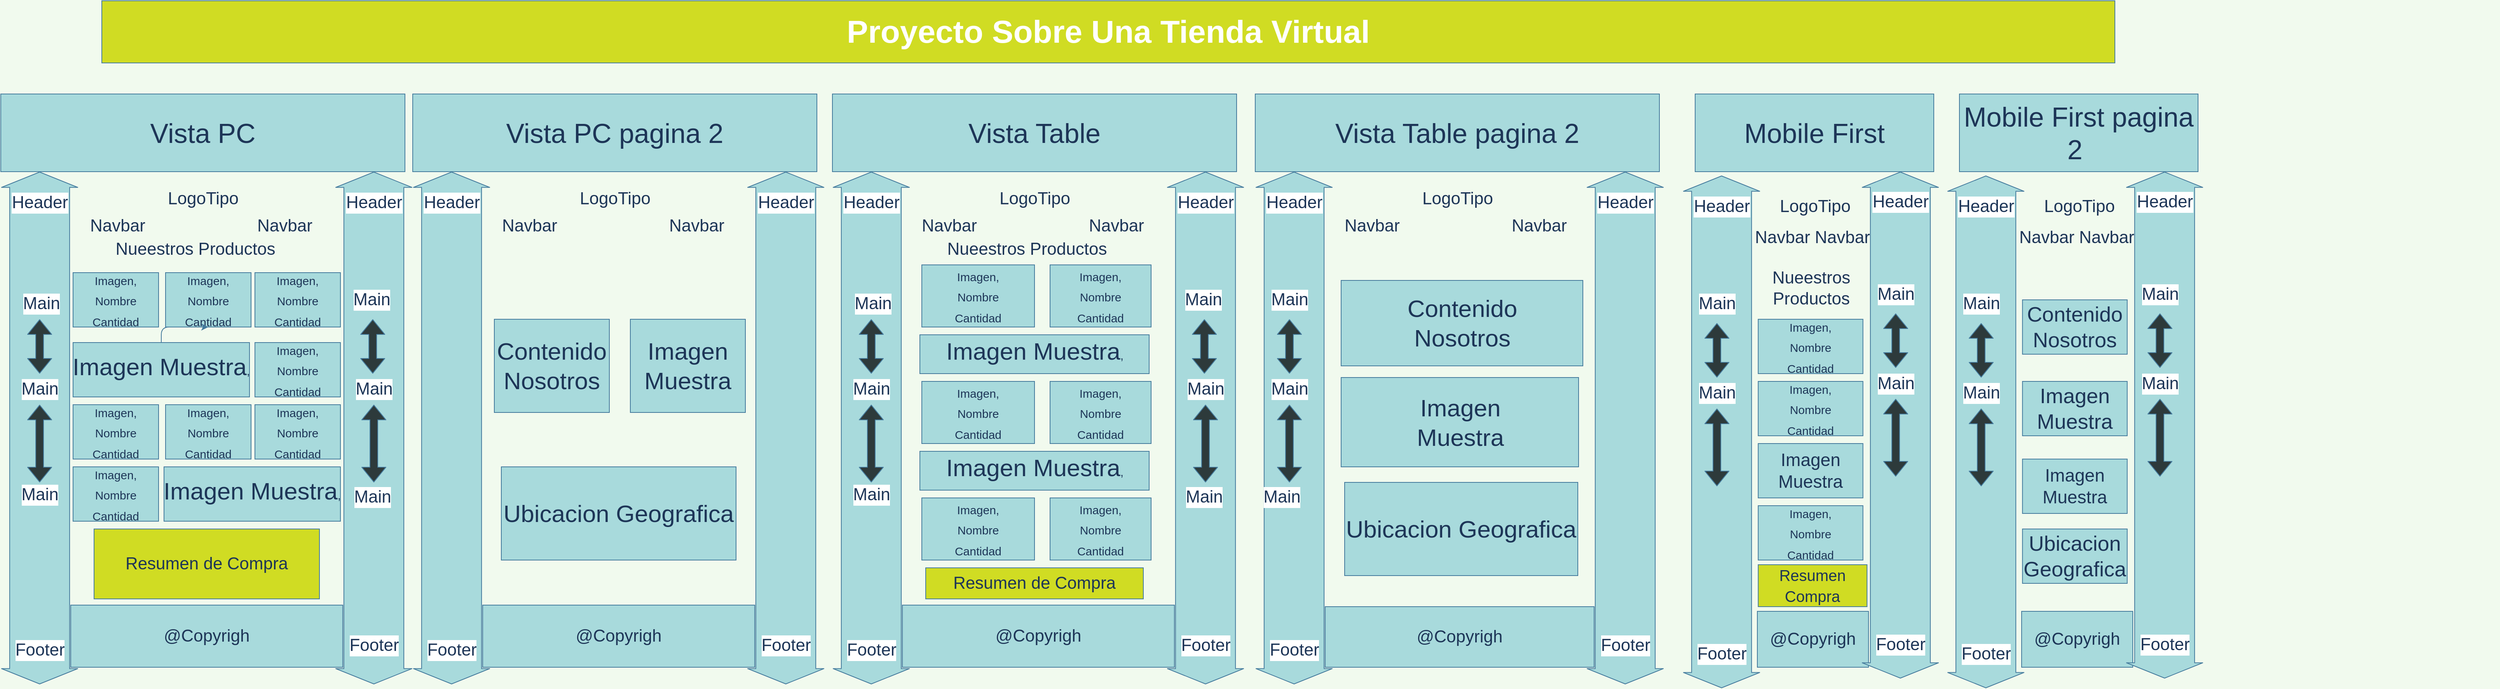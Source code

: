 <mxfile version="13.6.2" type="device"><diagram id="LlrBqyhE9VMmja7qkAho" name="Página-1"><mxGraphModel dx="2436" dy="960" grid="1" gridSize="10" guides="1" tooltips="1" connect="1" arrows="1" fold="1" page="1" pageScale="1" pageWidth="827" pageHeight="1169" background="#F1FAEE" math="0" shadow="0"><root><mxCell id="0"/><mxCell id="1" parent="0"/><mxCell id="UI4FDnOx0hi65-AUx6mu-1" value="&lt;font style=&quot;font-size: 35px&quot;&gt;Vista PC&lt;/font&gt;" style="rounded=0;whiteSpace=wrap;html=1;sketch=0;strokeColor=#457B9D;fillColor=#A8DADC;fontColor=#1D3557;" vertex="1" parent="1"><mxGeometry x="50" y="262" width="520" height="100" as="geometry"/></mxCell><mxCell id="UI4FDnOx0hi65-AUx6mu-2" value="" style="shape=flexArrow;endArrow=classic;startArrow=classic;html=1;strokeColor=#457B9D;fillColor=#A8DADC;fontColor=#1D3557;endWidth=20;endSize=6.243;width=77.143;startSize=6.243;fontSize=22;" edge="1" parent="1"><mxGeometry x="0.231" width="50" height="50" relative="1" as="geometry"><mxPoint x="100" y="1022" as="sourcePoint"/><mxPoint x="100" y="362" as="targetPoint"/><mxPoint as="offset"/></mxGeometry></mxCell><mxCell id="UI4FDnOx0hi65-AUx6mu-15" value="Header" style="edgeLabel;html=1;align=center;verticalAlign=middle;resizable=0;points=[];fontSize=22;fontColor=#1D3557;" vertex="1" connectable="0" parent="UI4FDnOx0hi65-AUx6mu-2"><mxGeometry x="0.714" relative="1" as="geometry"><mxPoint y="-54.29" as="offset"/></mxGeometry></mxCell><mxCell id="UI4FDnOx0hi65-AUx6mu-30" value="Footer" style="edgeLabel;html=1;align=center;verticalAlign=middle;resizable=0;points=[];fontSize=22;fontColor=#1D3557;" vertex="1" connectable="0" parent="UI4FDnOx0hi65-AUx6mu-2"><mxGeometry x="-0.865" y="7" relative="1" as="geometry"><mxPoint x="7" as="offset"/></mxGeometry></mxCell><mxCell id="UI4FDnOx0hi65-AUx6mu-100" value="Main" style="edgeLabel;html=1;align=center;verticalAlign=middle;resizable=0;points=[];fontSize=22;fontColor=#1D3557;" vertex="1" connectable="0" parent="UI4FDnOx0hi65-AUx6mu-2"><mxGeometry x="0.451" y="4" relative="1" as="geometry"><mxPoint x="6" y="-11.43" as="offset"/></mxGeometry></mxCell><mxCell id="UI4FDnOx0hi65-AUx6mu-4" value="Footer" style="shape=flexArrow;endArrow=classic;startArrow=classic;html=1;strokeColor=#457B9D;fillColor=#A8DADC;fontColor=#1D3557;endWidth=20;endSize=6.243;width=77.143;startSize=6.243;fontSize=22;" edge="1" parent="1"><mxGeometry x="-0.849" width="50" height="50" relative="1" as="geometry"><mxPoint x="530" y="1022" as="sourcePoint"/><mxPoint x="530" y="362" as="targetPoint"/><mxPoint as="offset"/></mxGeometry></mxCell><mxCell id="UI4FDnOx0hi65-AUx6mu-33" value="&lt;span style=&quot;color: rgba(0 , 0 , 0 , 0) ; font-family: monospace ; font-size: 0px ; background-color: rgb(248 , 249 , 250)&quot;&gt;%3CmxGraphModel%3E%3Croot%3E%3CmxCell%20id%3D%220%22%2F%3E%3CmxCell%20id%3D%221%22%20parent%3D%220%22%2F%3E%3CmxCell%20id%3D%222%22%20value%3D%22Header%22%20style%3D%22edgeLabel%3Bhtml%3D1%3Balign%3Dcenter%3BverticalAlign%3Dmiddle%3Bresizable%3D0%3Bpoints%3D%5B%5D%3BfontSize%3D22%3BfontColor%3D%231D3557%3B%22%20vertex%3D%221%22%20connectable%3D%220%22%20parent%3D%221%22%3E%3CmxGeometry%20x%3D%2250%22%20y%3D%22139.996%22%20as%3D%22geometry%22%2F%3E%3C%2FmxCell%3E%3C%2Froot%3E%3C%2FmxGraphModel%3E&lt;/span&gt;" style="edgeLabel;html=1;align=center;verticalAlign=middle;resizable=0;points=[];fontSize=22;fontColor=#1D3557;" vertex="1" connectable="0" parent="UI4FDnOx0hi65-AUx6mu-4"><mxGeometry x="0.793" y="-20" relative="1" as="geometry"><mxPoint as="offset"/></mxGeometry></mxCell><mxCell id="UI4FDnOx0hi65-AUx6mu-35" value="Header" style="edgeLabel;html=1;align=center;verticalAlign=middle;resizable=0;points=[];fontSize=22;fontColor=#1D3557;" vertex="1" connectable="0" parent="UI4FDnOx0hi65-AUx6mu-4"><mxGeometry x="0.845" y="-7" relative="1" as="geometry"><mxPoint x="-7" y="-11.43" as="offset"/></mxGeometry></mxCell><mxCell id="UI4FDnOx0hi65-AUx6mu-5" value="Navbar" style="text;html=1;align=center;verticalAlign=middle;resizable=0;points=[];autosize=1;fontSize=22;fontColor=#1D3557;" vertex="1" parent="1"><mxGeometry x="155" y="417" width="90" height="30" as="geometry"/></mxCell><mxCell id="UI4FDnOx0hi65-AUx6mu-6" value="Navbar" style="text;html=1;align=center;verticalAlign=middle;resizable=0;points=[];autosize=1;fontSize=22;fontColor=#1D3557;" vertex="1" parent="1"><mxGeometry x="370" y="417" width="90" height="30" as="geometry"/></mxCell><mxCell id="UI4FDnOx0hi65-AUx6mu-7" value="LogoTipo" style="text;html=1;align=center;verticalAlign=middle;resizable=0;points=[];autosize=1;fontSize=22;fontColor=#1D3557;" vertex="1" parent="1"><mxGeometry x="255" y="382" width="110" height="30" as="geometry"/></mxCell><mxCell id="UI4FDnOx0hi65-AUx6mu-8" value="Nueestros Productos" style="text;html=1;align=center;verticalAlign=middle;resizable=0;points=[];autosize=1;fontSize=22;fontColor=#1D3557;" vertex="1" parent="1"><mxGeometry x="190" y="447" width="220" height="30" as="geometry"/></mxCell><mxCell id="UI4FDnOx0hi65-AUx6mu-9" value="&lt;font style=&quot;font-size: 15px ; line-height: 70%&quot;&gt;&lt;font style=&quot;font-size: 15px&quot;&gt;Imagen,&lt;br&gt;&lt;/font&gt;&lt;font style=&quot;font-size: 15px&quot;&gt;Nombre&lt;/font&gt;&lt;br&gt;&lt;font style=&quot;font-size: 15px&quot;&gt;Cantidad&lt;/font&gt;&lt;/font&gt;" style="whiteSpace=wrap;html=1;rounded=0;sketch=0;strokeColor=#457B9D;fillColor=#A8DADC;fontSize=22;fontColor=#1D3557;spacing=0;" vertex="1" parent="1"><mxGeometry x="143" y="492" width="110" height="70" as="geometry"/></mxCell><mxCell id="UI4FDnOx0hi65-AUx6mu-12" value="&lt;font style=&quot;font-size: 15px ; line-height: 70%&quot;&gt;&lt;font style=&quot;font-size: 15px&quot;&gt;Imagen,&lt;br&gt;&lt;/font&gt;&lt;font style=&quot;font-size: 15px&quot;&gt;Nombre&lt;/font&gt;&lt;br&gt;&lt;font style=&quot;font-size: 15px&quot;&gt;Cantidad&lt;/font&gt;&lt;/font&gt;" style="whiteSpace=wrap;html=1;rounded=0;sketch=0;strokeColor=#457B9D;fillColor=#A8DADC;fontSize=22;fontColor=#1D3557;spacing=0;" vertex="1" parent="1"><mxGeometry x="262" y="492" width="110" height="70" as="geometry"/></mxCell><mxCell id="UI4FDnOx0hi65-AUx6mu-13" value="&lt;font style=&quot;font-size: 15px ; line-height: 70%&quot;&gt;&lt;font style=&quot;font-size: 15px&quot;&gt;Imagen,&lt;br&gt;&lt;/font&gt;&lt;font style=&quot;font-size: 15px&quot;&gt;Nombre&lt;/font&gt;&lt;br&gt;&lt;font style=&quot;font-size: 15px&quot;&gt;Cantidad&lt;/font&gt;&lt;/font&gt;" style="whiteSpace=wrap;html=1;rounded=0;sketch=0;strokeColor=#457B9D;fillColor=#A8DADC;fontSize=22;fontColor=#1D3557;spacing=0;" vertex="1" parent="1"><mxGeometry x="377" y="492" width="110" height="70" as="geometry"/></mxCell><mxCell id="UI4FDnOx0hi65-AUx6mu-16" value="&lt;span style=&quot;color: rgba(0 , 0 , 0 , 0) ; font-family: monospace ; font-size: 0px ; background-color: rgb(248 , 249 , 250)&quot;&gt;%3CmxGraphModel%3E%3Croot%3E%3CmxCell%20id%3D%220%22%2F%3E%3CmxCell%20id%3D%221%22%20parent%3D%220%22%2F%3E%3CmxCell%20id%3D%222%22%20value%3D%22Header%22%20style%3D%22edgeLabel%3Bhtml%3D1%3Balign%3Dcenter%3BverticalAlign%3Dmiddle%3Bresizable%3D0%3Bpoints%3D%5B%5D%3BfontSize%3D22%3BfontColor%3D%231D3557%3B%22%20vertex%3D%221%22%20connectable%3D%220%22%20parent%3D%221%22%3E%3CmxGeometry%20x%3D%2250%22%20y%3D%22139.996%22%20as%3D%22geometry%22%2F%3E%3C%2FmxCell%3E%3C%2Froot%3E%3C%2FmxGraphModel%3E&lt;/span&gt;" style="edgeLabel;html=1;align=center;verticalAlign=middle;resizable=0;points=[];fontSize=22;fontColor=#1D3557;" vertex="1" connectable="0" parent="1"><mxGeometry x="120" y="421.996" as="geometry"><mxPoint x="410" y="-33" as="offset"/></mxGeometry></mxCell><mxCell id="UI4FDnOx0hi65-AUx6mu-106" value="" style="edgeStyle=orthogonalEdgeStyle;curved=0;rounded=1;sketch=0;orthogonalLoop=1;jettySize=auto;html=1;strokeColor=#457B9D;fillColor=#A8DADC;fontSize=22;fontColor=#1D3557;" edge="1" parent="1" source="UI4FDnOx0hi65-AUx6mu-21" target="UI4FDnOx0hi65-AUx6mu-12"><mxGeometry relative="1" as="geometry"/></mxCell><mxCell id="UI4FDnOx0hi65-AUx6mu-21" value="&lt;font style=&quot;line-height: 70%&quot;&gt;&lt;font style=&quot;font-size: 31px&quot;&gt;&lt;br&gt;&lt;br&gt;Imagen Muestra&lt;/font&gt;&lt;font style=&quot;font-size: 15px&quot;&gt;,&lt;br&gt;&lt;/font&gt;&lt;br&gt;&lt;br&gt;&lt;/font&gt;" style="whiteSpace=wrap;html=1;rounded=0;sketch=0;strokeColor=#457B9D;fillColor=#A8DADC;fontSize=22;fontColor=#1D3557;spacing=0;" vertex="1" parent="1"><mxGeometry x="143" y="582" width="227" height="70" as="geometry"/></mxCell><mxCell id="UI4FDnOx0hi65-AUx6mu-22" value="&lt;font style=&quot;font-size: 15px ; line-height: 70%&quot;&gt;&lt;font style=&quot;font-size: 15px&quot;&gt;Imagen,&lt;br&gt;&lt;/font&gt;&lt;font style=&quot;font-size: 15px&quot;&gt;Nombre&lt;/font&gt;&lt;br&gt;&lt;font style=&quot;font-size: 15px&quot;&gt;Cantidad&lt;/font&gt;&lt;/font&gt;" style="whiteSpace=wrap;html=1;rounded=0;sketch=0;strokeColor=#457B9D;fillColor=#A8DADC;fontSize=22;fontColor=#1D3557;spacing=0;" vertex="1" parent="1"><mxGeometry x="377" y="582" width="110" height="70" as="geometry"/></mxCell><mxCell id="UI4FDnOx0hi65-AUx6mu-23" value="&lt;font style=&quot;font-size: 15px ; line-height: 70%&quot;&gt;&lt;font style=&quot;font-size: 15px&quot;&gt;Imagen,&lt;br&gt;&lt;/font&gt;&lt;font style=&quot;font-size: 15px&quot;&gt;Nombre&lt;/font&gt;&lt;br&gt;&lt;font style=&quot;font-size: 15px&quot;&gt;Cantidad&lt;/font&gt;&lt;/font&gt;" style="whiteSpace=wrap;html=1;rounded=0;sketch=0;strokeColor=#457B9D;fillColor=#A8DADC;fontSize=22;fontColor=#1D3557;spacing=0;" vertex="1" parent="1"><mxGeometry x="143" y="662" width="110" height="70" as="geometry"/></mxCell><mxCell id="UI4FDnOx0hi65-AUx6mu-24" value="&lt;font style=&quot;font-size: 15px ; line-height: 70%&quot;&gt;&lt;font style=&quot;font-size: 15px&quot;&gt;Imagen,&lt;br&gt;&lt;/font&gt;&lt;font style=&quot;font-size: 15px&quot;&gt;Nombre&lt;/font&gt;&lt;br&gt;&lt;font style=&quot;font-size: 15px&quot;&gt;Cantidad&lt;/font&gt;&lt;/font&gt;" style="whiteSpace=wrap;html=1;rounded=0;sketch=0;strokeColor=#457B9D;fillColor=#A8DADC;fontSize=22;fontColor=#1D3557;spacing=0;" vertex="1" parent="1"><mxGeometry x="262" y="662" width="110" height="70" as="geometry"/></mxCell><mxCell id="UI4FDnOx0hi65-AUx6mu-25" value="&lt;font style=&quot;font-size: 15px ; line-height: 70%&quot;&gt;&lt;font style=&quot;font-size: 15px&quot;&gt;Imagen,&lt;br&gt;&lt;/font&gt;&lt;font style=&quot;font-size: 15px&quot;&gt;Nombre&lt;/font&gt;&lt;br&gt;&lt;font style=&quot;font-size: 15px&quot;&gt;Cantidad&lt;/font&gt;&lt;/font&gt;" style="whiteSpace=wrap;html=1;rounded=0;sketch=0;strokeColor=#457B9D;fillColor=#A8DADC;fontSize=22;fontColor=#1D3557;spacing=0;" vertex="1" parent="1"><mxGeometry x="377" y="662" width="110" height="70" as="geometry"/></mxCell><mxCell id="UI4FDnOx0hi65-AUx6mu-26" value="&lt;font style=&quot;line-height: 70%&quot;&gt;&lt;font style=&quot;font-size: 31px&quot;&gt;&lt;br&gt;&lt;br&gt;Imagen Muestra&lt;/font&gt;&lt;font style=&quot;font-size: 15px&quot;&gt;,&lt;br&gt;&lt;/font&gt;&lt;br&gt;&lt;br&gt;&lt;/font&gt;" style="whiteSpace=wrap;html=1;rounded=0;sketch=0;strokeColor=#457B9D;fillColor=#A8DADC;fontSize=22;fontColor=#1D3557;spacing=0;" vertex="1" parent="1"><mxGeometry x="260" y="742" width="227" height="70" as="geometry"/></mxCell><mxCell id="UI4FDnOx0hi65-AUx6mu-27" value="&lt;font style=&quot;font-size: 15px ; line-height: 70%&quot;&gt;&lt;font style=&quot;font-size: 15px&quot;&gt;Imagen,&lt;br&gt;&lt;/font&gt;&lt;font style=&quot;font-size: 15px&quot;&gt;Nombre&lt;/font&gt;&lt;br&gt;&lt;font style=&quot;font-size: 15px&quot;&gt;Cantidad&lt;/font&gt;&lt;/font&gt;" style="whiteSpace=wrap;html=1;rounded=0;sketch=0;strokeColor=#457B9D;fillColor=#A8DADC;fontSize=22;fontColor=#1D3557;spacing=0;" vertex="1" parent="1"><mxGeometry x="143" y="742" width="110" height="70" as="geometry"/></mxCell><mxCell id="UI4FDnOx0hi65-AUx6mu-28" value="Resumen de Compra" style="whiteSpace=wrap;html=1;rounded=0;sketch=0;strokeColor=#457B9D;fontSize=22;fontColor=#1D3557;fillColor=#D0DC23;" vertex="1" parent="1"><mxGeometry x="170" y="822" width="290" height="90" as="geometry"/></mxCell><mxCell id="UI4FDnOx0hi65-AUx6mu-37" value="&lt;font style=&quot;line-height: 70%&quot;&gt;@Copyrigh&lt;br&gt;&lt;/font&gt;" style="whiteSpace=wrap;html=1;rounded=0;sketch=0;strokeColor=#457B9D;fillColor=#A8DADC;fontSize=22;fontColor=#1D3557;spacing=0;" vertex="1" parent="1"><mxGeometry x="140" y="920" width="350" height="80" as="geometry"/></mxCell><mxCell id="UI4FDnOx0hi65-AUx6mu-62" value="&lt;font style=&quot;font-size: 35px&quot;&gt;Mobile First&lt;/font&gt;" style="rounded=0;whiteSpace=wrap;html=1;sketch=0;strokeColor=#457B9D;fillColor=#A8DADC;fontColor=#1D3557;" vertex="1" parent="1"><mxGeometry x="2230" y="262" width="307" height="100" as="geometry"/></mxCell><mxCell id="UI4FDnOx0hi65-AUx6mu-63" value="LogoTipo" style="text;html=1;align=center;verticalAlign=middle;resizable=0;points=[];autosize=1;fontSize=22;fontColor=#1D3557;" vertex="1" parent="1"><mxGeometry x="2328.5" y="392" width="110" height="30" as="geometry"/></mxCell><mxCell id="UI4FDnOx0hi65-AUx6mu-64" value="Navbar" style="text;html=1;align=center;verticalAlign=middle;resizable=0;points=[];autosize=1;fontSize=22;fontColor=#1D3557;" vertex="1" parent="1"><mxGeometry x="2374" y="432" width="90" height="30" as="geometry"/></mxCell><mxCell id="UI4FDnOx0hi65-AUx6mu-65" value="Navbar" style="text;html=1;align=center;verticalAlign=middle;resizable=0;points=[];autosize=1;fontSize=22;fontColor=#1D3557;" vertex="1" parent="1"><mxGeometry x="2297" y="432" width="90" height="30" as="geometry"/></mxCell><mxCell id="UI4FDnOx0hi65-AUx6mu-66" value="Nueestros &lt;br&gt;Productos" style="text;html=1;align=center;verticalAlign=middle;resizable=0;points=[];autosize=1;fontSize=22;fontColor=#1D3557;" vertex="1" parent="1"><mxGeometry x="2318.5" y="482" width="120" height="60" as="geometry"/></mxCell><mxCell id="UI4FDnOx0hi65-AUx6mu-71" value="&lt;font style=&quot;font-size: 35px&quot;&gt;Vista PC pagina 2&lt;/font&gt;" style="rounded=0;whiteSpace=wrap;html=1;sketch=0;strokeColor=#457B9D;fillColor=#A8DADC;fontColor=#1D3557;" vertex="1" parent="1"><mxGeometry x="580" y="262" width="520" height="100" as="geometry"/></mxCell><mxCell id="UI4FDnOx0hi65-AUx6mu-72" value="" style="shape=flexArrow;endArrow=classic;startArrow=classic;html=1;strokeColor=#457B9D;fillColor=#A8DADC;fontColor=#1D3557;endWidth=20;endSize=6.243;width=77.143;startSize=6.243;fontSize=22;" edge="1" parent="1"><mxGeometry x="0.231" width="50" height="50" relative="1" as="geometry"><mxPoint x="630" y="1022" as="sourcePoint"/><mxPoint x="630" y="362" as="targetPoint"/><mxPoint as="offset"/></mxGeometry></mxCell><mxCell id="UI4FDnOx0hi65-AUx6mu-73" value="Header" style="edgeLabel;html=1;align=center;verticalAlign=middle;resizable=0;points=[];fontSize=22;fontColor=#1D3557;" vertex="1" connectable="0" parent="UI4FDnOx0hi65-AUx6mu-72"><mxGeometry x="0.714" relative="1" as="geometry"><mxPoint y="-54.29" as="offset"/></mxGeometry></mxCell><mxCell id="UI4FDnOx0hi65-AUx6mu-74" value="Footer" style="edgeLabel;html=1;align=center;verticalAlign=middle;resizable=0;points=[];fontSize=22;fontColor=#1D3557;" vertex="1" connectable="0" parent="UI4FDnOx0hi65-AUx6mu-72"><mxGeometry x="-0.865" y="7" relative="1" as="geometry"><mxPoint x="7" as="offset"/></mxGeometry></mxCell><mxCell id="UI4FDnOx0hi65-AUx6mu-75" value="Footer" style="shape=flexArrow;endArrow=classic;startArrow=classic;html=1;strokeColor=#457B9D;fillColor=#A8DADC;fontColor=#1D3557;endWidth=20;endSize=6.243;width=77.143;startSize=6.243;fontSize=22;" edge="1" parent="1"><mxGeometry x="-0.849" width="50" height="50" relative="1" as="geometry"><mxPoint x="1060" y="1022" as="sourcePoint"/><mxPoint x="1060" y="362" as="targetPoint"/><mxPoint as="offset"/></mxGeometry></mxCell><mxCell id="UI4FDnOx0hi65-AUx6mu-76" value="&lt;span style=&quot;color: rgba(0 , 0 , 0 , 0) ; font-family: monospace ; font-size: 0px ; background-color: rgb(248 , 249 , 250)&quot;&gt;%3CmxGraphModel%3E%3Croot%3E%3CmxCell%20id%3D%220%22%2F%3E%3CmxCell%20id%3D%221%22%20parent%3D%220%22%2F%3E%3CmxCell%20id%3D%222%22%20value%3D%22Header%22%20style%3D%22edgeLabel%3Bhtml%3D1%3Balign%3Dcenter%3BverticalAlign%3Dmiddle%3Bresizable%3D0%3Bpoints%3D%5B%5D%3BfontSize%3D22%3BfontColor%3D%231D3557%3B%22%20vertex%3D%221%22%20connectable%3D%220%22%20parent%3D%221%22%3E%3CmxGeometry%20x%3D%2250%22%20y%3D%22139.996%22%20as%3D%22geometry%22%2F%3E%3C%2FmxCell%3E%3C%2Froot%3E%3C%2FmxGraphModel%3E&lt;/span&gt;" style="edgeLabel;html=1;align=center;verticalAlign=middle;resizable=0;points=[];fontSize=22;fontColor=#1D3557;" vertex="1" connectable="0" parent="UI4FDnOx0hi65-AUx6mu-75"><mxGeometry x="0.793" y="-20" relative="1" as="geometry"><mxPoint as="offset"/></mxGeometry></mxCell><mxCell id="UI4FDnOx0hi65-AUx6mu-77" value="Header" style="edgeLabel;html=1;align=center;verticalAlign=middle;resizable=0;points=[];fontSize=22;fontColor=#1D3557;" vertex="1" connectable="0" parent="UI4FDnOx0hi65-AUx6mu-75"><mxGeometry x="0.845" y="-7" relative="1" as="geometry"><mxPoint x="-7" y="-11.43" as="offset"/></mxGeometry></mxCell><mxCell id="UI4FDnOx0hi65-AUx6mu-78" value="Navbar" style="text;html=1;align=center;verticalAlign=middle;resizable=0;points=[];autosize=1;fontSize=22;fontColor=#1D3557;" vertex="1" parent="1"><mxGeometry x="685" y="417" width="90" height="30" as="geometry"/></mxCell><mxCell id="UI4FDnOx0hi65-AUx6mu-79" value="Navbar" style="text;html=1;align=center;verticalAlign=middle;resizable=0;points=[];autosize=1;fontSize=22;fontColor=#1D3557;" vertex="1" parent="1"><mxGeometry x="900" y="417" width="90" height="30" as="geometry"/></mxCell><mxCell id="UI4FDnOx0hi65-AUx6mu-80" value="LogoTipo" style="text;html=1;align=center;verticalAlign=middle;resizable=0;points=[];autosize=1;fontSize=22;fontColor=#1D3557;" vertex="1" parent="1"><mxGeometry x="785" y="382" width="110" height="30" as="geometry"/></mxCell><mxCell id="UI4FDnOx0hi65-AUx6mu-84" value="&lt;font style=&quot;font-size: 31px&quot;&gt;&lt;span&gt;Contenido&lt;/span&gt;&lt;br&gt;&lt;span&gt;Nosotros&lt;/span&gt;&lt;/font&gt;" style="whiteSpace=wrap;html=1;rounded=0;sketch=0;strokeColor=#457B9D;fillColor=#A8DADC;fontSize=22;fontColor=#1D3557;spacing=0;" vertex="1" parent="1"><mxGeometry x="685" y="552" width="148" height="120" as="geometry"/></mxCell><mxCell id="UI4FDnOx0hi65-AUx6mu-85" value="&lt;span style=&quot;color: rgba(0 , 0 , 0 , 0) ; font-family: monospace ; font-size: 0px ; background-color: rgb(248 , 249 , 250)&quot;&gt;%3CmxGraphModel%3E%3Croot%3E%3CmxCell%20id%3D%220%22%2F%3E%3CmxCell%20id%3D%221%22%20parent%3D%220%22%2F%3E%3CmxCell%20id%3D%222%22%20value%3D%22Header%22%20style%3D%22edgeLabel%3Bhtml%3D1%3Balign%3Dcenter%3BverticalAlign%3Dmiddle%3Bresizable%3D0%3Bpoints%3D%5B%5D%3BfontSize%3D22%3BfontColor%3D%231D3557%3B%22%20vertex%3D%221%22%20connectable%3D%220%22%20parent%3D%221%22%3E%3CmxGeometry%20x%3D%2250%22%20y%3D%22139.996%22%20as%3D%22geometry%22%2F%3E%3C%2FmxCell%3E%3C%2Froot%3E%3C%2FmxGraphModel%3E&lt;/span&gt;" style="edgeLabel;html=1;align=center;verticalAlign=middle;resizable=0;points=[];fontSize=22;fontColor=#1D3557;" vertex="1" connectable="0" parent="1"><mxGeometry x="650" y="421.996" as="geometry"><mxPoint x="410" y="-33" as="offset"/></mxGeometry></mxCell><mxCell id="UI4FDnOx0hi65-AUx6mu-94" value="&lt;font style=&quot;line-height: 70%&quot;&gt;@Copyrigh&lt;br&gt;&lt;/font&gt;" style="whiteSpace=wrap;html=1;rounded=0;sketch=0;strokeColor=#457B9D;fillColor=#A8DADC;fontSize=22;fontColor=#1D3557;spacing=0;" vertex="1" parent="1"><mxGeometry x="670" y="920" width="350" height="80" as="geometry"/></mxCell><mxCell id="UI4FDnOx0hi65-AUx6mu-99" value="&lt;font style=&quot;font-size: 31px&quot;&gt;Imagen&lt;br&gt;Muestra&lt;/font&gt;" style="whiteSpace=wrap;html=1;rounded=0;sketch=0;strokeColor=#457B9D;fillColor=#A8DADC;fontSize=22;fontColor=#1D3557;spacing=0;" vertex="1" parent="1"><mxGeometry x="860" y="552" width="148" height="120" as="geometry"/></mxCell><mxCell id="UI4FDnOx0hi65-AUx6mu-101" value="Main" style="edgeLabel;html=1;align=center;verticalAlign=middle;resizable=0;points=[];fontSize=22;fontColor=#1D3557;" vertex="1" connectable="0" parent="1"><mxGeometry x="106" y="541.999" as="geometry"><mxPoint x="-6" y="100" as="offset"/></mxGeometry></mxCell><mxCell id="UI4FDnOx0hi65-AUx6mu-102" value="Main" style="edgeLabel;html=1;align=center;verticalAlign=middle;resizable=0;points=[];fontSize=22;fontColor=#1D3557;" vertex="1" connectable="0" parent="1"><mxGeometry x="126" y="551.999" as="geometry"><mxPoint x="-26" y="226" as="offset"/></mxGeometry></mxCell><mxCell id="UI4FDnOx0hi65-AUx6mu-103" value="" style="shape=flexArrow;endArrow=classic;startArrow=classic;html=1;strokeColor=#457B9D;fontSize=22;fontColor=#1D3557;fillColor=#2D3A3B;" edge="1" parent="1"><mxGeometry width="50" height="50" relative="1" as="geometry"><mxPoint x="100" y="622" as="sourcePoint"/><mxPoint x="100" y="552" as="targetPoint"/></mxGeometry></mxCell><mxCell id="UI4FDnOx0hi65-AUx6mu-105" value="" style="shape=flexArrow;endArrow=classic;startArrow=classic;html=1;strokeColor=#457B9D;fontSize=22;fontColor=#1D3557;fillColor=#2D3A3B;" edge="1" parent="1"><mxGeometry width="50" height="50" relative="1" as="geometry"><mxPoint x="100" y="762" as="sourcePoint"/><mxPoint x="100" y="662" as="targetPoint"/></mxGeometry></mxCell><mxCell id="UI4FDnOx0hi65-AUx6mu-107" value="Main" style="edgeLabel;html=1;align=center;verticalAlign=middle;resizable=0;points=[];fontSize=22;fontColor=#1D3557;" vertex="1" connectable="0" parent="1"><mxGeometry x="527" y="526.999" as="geometry"/></mxCell><mxCell id="UI4FDnOx0hi65-AUx6mu-108" value="Main" style="edgeLabel;html=1;align=center;verticalAlign=middle;resizable=0;points=[];fontSize=22;fontColor=#1D3557;" vertex="1" connectable="0" parent="1"><mxGeometry x="536" y="541.999" as="geometry"><mxPoint x="-6" y="100" as="offset"/></mxGeometry></mxCell><mxCell id="UI4FDnOx0hi65-AUx6mu-109" value="Main" style="edgeLabel;html=1;align=center;verticalAlign=middle;resizable=0;points=[];fontSize=22;fontColor=#1D3557;" vertex="1" connectable="0" parent="1"><mxGeometry x="130" y="601.999" as="geometry"><mxPoint x="398" y="179" as="offset"/></mxGeometry></mxCell><mxCell id="UI4FDnOx0hi65-AUx6mu-110" value="" style="shape=flexArrow;endArrow=classic;startArrow=classic;html=1;strokeColor=#457B9D;fontSize=22;fontColor=#1D3557;fillColor=#2D3A3B;" edge="1" parent="1"><mxGeometry width="50" height="50" relative="1" as="geometry"><mxPoint x="528.57" y="622" as="sourcePoint"/><mxPoint x="528.57" y="552" as="targetPoint"/></mxGeometry></mxCell><mxCell id="UI4FDnOx0hi65-AUx6mu-111" value="" style="shape=flexArrow;endArrow=classic;startArrow=classic;html=1;strokeColor=#457B9D;fontSize=22;fontColor=#1D3557;fillColor=#2D3A3B;" edge="1" parent="1"><mxGeometry width="50" height="50" relative="1" as="geometry"><mxPoint x="530" y="762" as="sourcePoint"/><mxPoint x="530" y="662" as="targetPoint"/></mxGeometry></mxCell><mxCell id="UI4FDnOx0hi65-AUx6mu-112" value="&lt;span style=&quot;font-size: 31px&quot;&gt;Ubicacion Geografica&lt;/span&gt;" style="whiteSpace=wrap;html=1;rounded=0;sketch=0;strokeColor=#457B9D;fillColor=#A8DADC;fontSize=22;fontColor=#1D3557;spacing=0;" vertex="1" parent="1"><mxGeometry x="694" y="742" width="302" height="120" as="geometry"/></mxCell><mxCell id="UI4FDnOx0hi65-AUx6mu-113" value="&lt;font style=&quot;font-size: 35px&quot;&gt;Vista Table&lt;/font&gt;" style="rounded=0;whiteSpace=wrap;html=1;sketch=0;strokeColor=#457B9D;fillColor=#A8DADC;fontColor=#1D3557;" vertex="1" parent="1"><mxGeometry x="1120" y="262" width="520" height="100" as="geometry"/></mxCell><mxCell id="UI4FDnOx0hi65-AUx6mu-114" value="" style="shape=flexArrow;endArrow=classic;startArrow=classic;html=1;strokeColor=#457B9D;fillColor=#A8DADC;fontColor=#1D3557;endWidth=20;endSize=6.243;width=77.143;startSize=6.243;fontSize=22;" edge="1" parent="1"><mxGeometry x="0.231" width="50" height="50" relative="1" as="geometry"><mxPoint x="1170" y="1022" as="sourcePoint"/><mxPoint x="1170" y="362" as="targetPoint"/><mxPoint as="offset"/></mxGeometry></mxCell><mxCell id="UI4FDnOx0hi65-AUx6mu-115" value="Header" style="edgeLabel;html=1;align=center;verticalAlign=middle;resizable=0;points=[];fontSize=22;fontColor=#1D3557;" vertex="1" connectable="0" parent="UI4FDnOx0hi65-AUx6mu-114"><mxGeometry x="0.714" relative="1" as="geometry"><mxPoint y="-54.29" as="offset"/></mxGeometry></mxCell><mxCell id="UI4FDnOx0hi65-AUx6mu-116" value="Footer" style="edgeLabel;html=1;align=center;verticalAlign=middle;resizable=0;points=[];fontSize=22;fontColor=#1D3557;" vertex="1" connectable="0" parent="UI4FDnOx0hi65-AUx6mu-114"><mxGeometry x="-0.865" y="7" relative="1" as="geometry"><mxPoint x="7" as="offset"/></mxGeometry></mxCell><mxCell id="UI4FDnOx0hi65-AUx6mu-117" value="Main" style="edgeLabel;html=1;align=center;verticalAlign=middle;resizable=0;points=[];fontSize=22;fontColor=#1D3557;" vertex="1" connectable="0" parent="UI4FDnOx0hi65-AUx6mu-114"><mxGeometry x="0.451" y="4" relative="1" as="geometry"><mxPoint x="6" y="-11.43" as="offset"/></mxGeometry></mxCell><mxCell id="UI4FDnOx0hi65-AUx6mu-118" value="Footer" style="shape=flexArrow;endArrow=classic;startArrow=classic;html=1;strokeColor=#457B9D;fillColor=#A8DADC;fontColor=#1D3557;endWidth=20;endSize=6.243;width=77.143;startSize=6.243;fontSize=22;" edge="1" parent="1"><mxGeometry x="-0.849" width="50" height="50" relative="1" as="geometry"><mxPoint x="1600" y="1022" as="sourcePoint"/><mxPoint x="1600" y="362" as="targetPoint"/><mxPoint as="offset"/></mxGeometry></mxCell><mxCell id="UI4FDnOx0hi65-AUx6mu-119" value="&lt;span style=&quot;color: rgba(0 , 0 , 0 , 0) ; font-family: monospace ; font-size: 0px ; background-color: rgb(248 , 249 , 250)&quot;&gt;%3CmxGraphModel%3E%3Croot%3E%3CmxCell%20id%3D%220%22%2F%3E%3CmxCell%20id%3D%221%22%20parent%3D%220%22%2F%3E%3CmxCell%20id%3D%222%22%20value%3D%22Header%22%20style%3D%22edgeLabel%3Bhtml%3D1%3Balign%3Dcenter%3BverticalAlign%3Dmiddle%3Bresizable%3D0%3Bpoints%3D%5B%5D%3BfontSize%3D22%3BfontColor%3D%231D3557%3B%22%20vertex%3D%221%22%20connectable%3D%220%22%20parent%3D%221%22%3E%3CmxGeometry%20x%3D%2250%22%20y%3D%22139.996%22%20as%3D%22geometry%22%2F%3E%3C%2FmxCell%3E%3C%2Froot%3E%3C%2FmxGraphModel%3E&lt;/span&gt;" style="edgeLabel;html=1;align=center;verticalAlign=middle;resizable=0;points=[];fontSize=22;fontColor=#1D3557;" vertex="1" connectable="0" parent="UI4FDnOx0hi65-AUx6mu-118"><mxGeometry x="0.793" y="-20" relative="1" as="geometry"><mxPoint as="offset"/></mxGeometry></mxCell><mxCell id="UI4FDnOx0hi65-AUx6mu-120" value="Header" style="edgeLabel;html=1;align=center;verticalAlign=middle;resizable=0;points=[];fontSize=22;fontColor=#1D3557;" vertex="1" connectable="0" parent="UI4FDnOx0hi65-AUx6mu-118"><mxGeometry x="0.845" y="-7" relative="1" as="geometry"><mxPoint x="-7" y="-11.43" as="offset"/></mxGeometry></mxCell><mxCell id="UI4FDnOx0hi65-AUx6mu-121" value="Navbar" style="text;html=1;align=center;verticalAlign=middle;resizable=0;points=[];autosize=1;fontSize=22;fontColor=#1D3557;" vertex="1" parent="1"><mxGeometry x="1225" y="417" width="90" height="30" as="geometry"/></mxCell><mxCell id="UI4FDnOx0hi65-AUx6mu-122" value="Navbar" style="text;html=1;align=center;verticalAlign=middle;resizable=0;points=[];autosize=1;fontSize=22;fontColor=#1D3557;" vertex="1" parent="1"><mxGeometry x="1440" y="417" width="90" height="30" as="geometry"/></mxCell><mxCell id="UI4FDnOx0hi65-AUx6mu-123" value="LogoTipo" style="text;html=1;align=center;verticalAlign=middle;resizable=0;points=[];autosize=1;fontSize=22;fontColor=#1D3557;" vertex="1" parent="1"><mxGeometry x="1325" y="382" width="110" height="30" as="geometry"/></mxCell><mxCell id="UI4FDnOx0hi65-AUx6mu-124" value="Nueestros Productos" style="text;html=1;align=center;verticalAlign=middle;resizable=0;points=[];autosize=1;fontSize=22;fontColor=#1D3557;" vertex="1" parent="1"><mxGeometry x="1260" y="447" width="220" height="30" as="geometry"/></mxCell><mxCell id="UI4FDnOx0hi65-AUx6mu-126" value="&lt;font style=&quot;font-size: 15px ; line-height: 70%&quot;&gt;&lt;font style=&quot;font-size: 15px&quot;&gt;Imagen,&lt;br&gt;&lt;/font&gt;&lt;font style=&quot;font-size: 15px&quot;&gt;Nombre&lt;/font&gt;&lt;br&gt;&lt;font style=&quot;font-size: 15px&quot;&gt;Cantidad&lt;/font&gt;&lt;/font&gt;" style="whiteSpace=wrap;html=1;rounded=0;sketch=0;strokeColor=#457B9D;fillColor=#A8DADC;fontSize=22;fontColor=#1D3557;spacing=0;" vertex="1" parent="1"><mxGeometry x="1235" y="482" width="145" height="80" as="geometry"/></mxCell><mxCell id="UI4FDnOx0hi65-AUx6mu-128" value="&lt;span style=&quot;color: rgba(0 , 0 , 0 , 0) ; font-family: monospace ; font-size: 0px ; background-color: rgb(248 , 249 , 250)&quot;&gt;%3CmxGraphModel%3E%3Croot%3E%3CmxCell%20id%3D%220%22%2F%3E%3CmxCell%20id%3D%221%22%20parent%3D%220%22%2F%3E%3CmxCell%20id%3D%222%22%20value%3D%22Header%22%20style%3D%22edgeLabel%3Bhtml%3D1%3Balign%3Dcenter%3BverticalAlign%3Dmiddle%3Bresizable%3D0%3Bpoints%3D%5B%5D%3BfontSize%3D22%3BfontColor%3D%231D3557%3B%22%20vertex%3D%221%22%20connectable%3D%220%22%20parent%3D%221%22%3E%3CmxGeometry%20x%3D%2250%22%20y%3D%22139.996%22%20as%3D%22geometry%22%2F%3E%3C%2FmxCell%3E%3C%2Froot%3E%3C%2FmxGraphModel%3E&lt;/span&gt;" style="edgeLabel;html=1;align=center;verticalAlign=middle;resizable=0;points=[];fontSize=22;fontColor=#1D3557;" vertex="1" connectable="0" parent="1"><mxGeometry x="1190" y="421.996" as="geometry"><mxPoint x="410" y="-33" as="offset"/></mxGeometry></mxCell><mxCell id="UI4FDnOx0hi65-AUx6mu-137" value="Resumen de Compra" style="whiteSpace=wrap;html=1;rounded=0;sketch=0;strokeColor=#457B9D;fontSize=22;fontColor=#1D3557;fillColor=#D0DC23;" vertex="1" parent="1"><mxGeometry x="1240" y="872" width="280" height="40" as="geometry"/></mxCell><mxCell id="UI4FDnOx0hi65-AUx6mu-138" value="&lt;font style=&quot;line-height: 70%&quot;&gt;@Copyrigh&lt;br&gt;&lt;/font&gt;" style="whiteSpace=wrap;html=1;rounded=0;sketch=0;strokeColor=#457B9D;fillColor=#A8DADC;fontSize=22;fontColor=#1D3557;spacing=0;" vertex="1" parent="1"><mxGeometry x="1210" y="920" width="350" height="80" as="geometry"/></mxCell><mxCell id="UI4FDnOx0hi65-AUx6mu-139" value="&lt;font style=&quot;font-size: 35px&quot;&gt;Vista Table pagina 2&lt;/font&gt;" style="rounded=0;whiteSpace=wrap;html=1;sketch=0;strokeColor=#457B9D;fillColor=#A8DADC;fontColor=#1D3557;" vertex="1" parent="1"><mxGeometry x="1664" y="262" width="520" height="100" as="geometry"/></mxCell><mxCell id="UI4FDnOx0hi65-AUx6mu-140" value="" style="shape=flexArrow;endArrow=classic;startArrow=classic;html=1;strokeColor=#457B9D;fillColor=#A8DADC;fontColor=#1D3557;endWidth=20;endSize=6.243;width=77.143;startSize=6.243;fontSize=22;" edge="1" parent="1"><mxGeometry x="0.231" width="50" height="50" relative="1" as="geometry"><mxPoint x="1714" y="1022" as="sourcePoint"/><mxPoint x="1714" y="362" as="targetPoint"/><mxPoint as="offset"/></mxGeometry></mxCell><mxCell id="UI4FDnOx0hi65-AUx6mu-141" value="Header" style="edgeLabel;html=1;align=center;verticalAlign=middle;resizable=0;points=[];fontSize=22;fontColor=#1D3557;" vertex="1" connectable="0" parent="UI4FDnOx0hi65-AUx6mu-140"><mxGeometry x="0.714" relative="1" as="geometry"><mxPoint y="-54.29" as="offset"/></mxGeometry></mxCell><mxCell id="UI4FDnOx0hi65-AUx6mu-142" value="Footer" style="edgeLabel;html=1;align=center;verticalAlign=middle;resizable=0;points=[];fontSize=22;fontColor=#1D3557;" vertex="1" connectable="0" parent="UI4FDnOx0hi65-AUx6mu-140"><mxGeometry x="-0.865" y="7" relative="1" as="geometry"><mxPoint x="7" as="offset"/></mxGeometry></mxCell><mxCell id="UI4FDnOx0hi65-AUx6mu-143" value="Footer" style="shape=flexArrow;endArrow=classic;startArrow=classic;html=1;strokeColor=#457B9D;fillColor=#A8DADC;fontColor=#1D3557;endWidth=20;endSize=6.243;width=77.143;startSize=6.243;fontSize=22;" edge="1" parent="1"><mxGeometry x="-0.849" width="50" height="50" relative="1" as="geometry"><mxPoint x="2140" y="1022" as="sourcePoint"/><mxPoint x="2140" y="362" as="targetPoint"/><mxPoint as="offset"/></mxGeometry></mxCell><mxCell id="UI4FDnOx0hi65-AUx6mu-144" value="&lt;span style=&quot;color: rgba(0 , 0 , 0 , 0) ; font-family: monospace ; font-size: 0px ; background-color: rgb(248 , 249 , 250)&quot;&gt;%3CmxGraphModel%3E%3Croot%3E%3CmxCell%20id%3D%220%22%2F%3E%3CmxCell%20id%3D%221%22%20parent%3D%220%22%2F%3E%3CmxCell%20id%3D%222%22%20value%3D%22Header%22%20style%3D%22edgeLabel%3Bhtml%3D1%3Balign%3Dcenter%3BverticalAlign%3Dmiddle%3Bresizable%3D0%3Bpoints%3D%5B%5D%3BfontSize%3D22%3BfontColor%3D%231D3557%3B%22%20vertex%3D%221%22%20connectable%3D%220%22%20parent%3D%221%22%3E%3CmxGeometry%20x%3D%2250%22%20y%3D%22139.996%22%20as%3D%22geometry%22%2F%3E%3C%2FmxCell%3E%3C%2Froot%3E%3C%2FmxGraphModel%3E&lt;/span&gt;" style="edgeLabel;html=1;align=center;verticalAlign=middle;resizable=0;points=[];fontSize=22;fontColor=#1D3557;" vertex="1" connectable="0" parent="UI4FDnOx0hi65-AUx6mu-143"><mxGeometry x="0.793" y="-20" relative="1" as="geometry"><mxPoint as="offset"/></mxGeometry></mxCell><mxCell id="UI4FDnOx0hi65-AUx6mu-145" value="Header" style="edgeLabel;html=1;align=center;verticalAlign=middle;resizable=0;points=[];fontSize=22;fontColor=#1D3557;" vertex="1" connectable="0" parent="UI4FDnOx0hi65-AUx6mu-143"><mxGeometry x="0.845" y="-7" relative="1" as="geometry"><mxPoint x="-7" y="-11.43" as="offset"/></mxGeometry></mxCell><mxCell id="UI4FDnOx0hi65-AUx6mu-146" value="Navbar" style="text;html=1;align=center;verticalAlign=middle;resizable=0;points=[];autosize=1;fontSize=22;fontColor=#1D3557;" vertex="1" parent="1"><mxGeometry x="1769" y="417" width="90" height="30" as="geometry"/></mxCell><mxCell id="UI4FDnOx0hi65-AUx6mu-147" value="Navbar" style="text;html=1;align=center;verticalAlign=middle;resizable=0;points=[];autosize=1;fontSize=22;fontColor=#1D3557;" vertex="1" parent="1"><mxGeometry x="1984" y="417" width="90" height="30" as="geometry"/></mxCell><mxCell id="UI4FDnOx0hi65-AUx6mu-148" value="LogoTipo" style="text;html=1;align=center;verticalAlign=middle;resizable=0;points=[];autosize=1;fontSize=22;fontColor=#1D3557;" vertex="1" parent="1"><mxGeometry x="1869" y="382" width="110" height="30" as="geometry"/></mxCell><mxCell id="UI4FDnOx0hi65-AUx6mu-149" value="&lt;font style=&quot;font-size: 31px&quot;&gt;&lt;span&gt;Contenido&lt;/span&gt;&lt;br&gt;&lt;span&gt;Nosotros&lt;/span&gt;&lt;/font&gt;" style="whiteSpace=wrap;html=1;rounded=0;sketch=0;strokeColor=#457B9D;fillColor=#A8DADC;fontSize=22;fontColor=#1D3557;spacing=0;" vertex="1" parent="1"><mxGeometry x="1774.5" y="502" width="311" height="110" as="geometry"/></mxCell><mxCell id="UI4FDnOx0hi65-AUx6mu-150" value="&lt;span style=&quot;color: rgba(0 , 0 , 0 , 0) ; font-family: monospace ; font-size: 0px ; background-color: rgb(248 , 249 , 250)&quot;&gt;%3CmxGraphModel%3E%3Croot%3E%3CmxCell%20id%3D%220%22%2F%3E%3CmxCell%20id%3D%221%22%20parent%3D%220%22%2F%3E%3CmxCell%20id%3D%222%22%20value%3D%22Header%22%20style%3D%22edgeLabel%3Bhtml%3D1%3Balign%3Dcenter%3BverticalAlign%3Dmiddle%3Bresizable%3D0%3Bpoints%3D%5B%5D%3BfontSize%3D22%3BfontColor%3D%231D3557%3B%22%20vertex%3D%221%22%20connectable%3D%220%22%20parent%3D%221%22%3E%3CmxGeometry%20x%3D%2250%22%20y%3D%22139.996%22%20as%3D%22geometry%22%2F%3E%3C%2FmxCell%3E%3C%2Froot%3E%3C%2FmxGraphModel%3E&lt;/span&gt;" style="edgeLabel;html=1;align=center;verticalAlign=middle;resizable=0;points=[];fontSize=22;fontColor=#1D3557;" vertex="1" connectable="0" parent="1"><mxGeometry x="1734" y="421.996" as="geometry"><mxPoint x="410" y="-33" as="offset"/></mxGeometry></mxCell><mxCell id="UI4FDnOx0hi65-AUx6mu-151" value="&lt;font style=&quot;line-height: 70%&quot;&gt;@Copyrigh&lt;br&gt;&lt;/font&gt;" style="whiteSpace=wrap;html=1;rounded=0;sketch=0;strokeColor=#457B9D;fillColor=#A8DADC;fontSize=22;fontColor=#1D3557;spacing=0;" vertex="1" parent="1"><mxGeometry x="1754" y="922" width="346" height="78" as="geometry"/></mxCell><mxCell id="UI4FDnOx0hi65-AUx6mu-152" value="&lt;font style=&quot;font-size: 31px&quot;&gt;Imagen&lt;br&gt;Muestra&lt;/font&gt;" style="whiteSpace=wrap;html=1;rounded=0;sketch=0;strokeColor=#457B9D;fillColor=#A8DADC;fontSize=22;fontColor=#1D3557;spacing=0;" vertex="1" parent="1"><mxGeometry x="1774.5" y="627" width="305.5" height="115" as="geometry"/></mxCell><mxCell id="UI4FDnOx0hi65-AUx6mu-153" value="Main" style="edgeLabel;html=1;align=center;verticalAlign=middle;resizable=0;points=[];fontSize=22;fontColor=#1D3557;" vertex="1" connectable="0" parent="1"><mxGeometry x="1176" y="541.999" as="geometry"><mxPoint x="-6" y="100" as="offset"/></mxGeometry></mxCell><mxCell id="UI4FDnOx0hi65-AUx6mu-154" value="Main" style="edgeLabel;html=1;align=center;verticalAlign=middle;resizable=0;points=[];fontSize=22;fontColor=#1D3557;" vertex="1" connectable="0" parent="1"><mxGeometry x="1196" y="551.999" as="geometry"><mxPoint x="-26" y="226" as="offset"/></mxGeometry></mxCell><mxCell id="UI4FDnOx0hi65-AUx6mu-155" value="" style="shape=flexArrow;endArrow=classic;startArrow=classic;html=1;strokeColor=#457B9D;fontSize=22;fontColor=#1D3557;fillColor=#2D3A3B;" edge="1" parent="1"><mxGeometry width="50" height="50" relative="1" as="geometry"><mxPoint x="1170" y="622" as="sourcePoint"/><mxPoint x="1170" y="552" as="targetPoint"/></mxGeometry></mxCell><mxCell id="UI4FDnOx0hi65-AUx6mu-156" value="" style="shape=flexArrow;endArrow=classic;startArrow=classic;html=1;strokeColor=#457B9D;fontSize=22;fontColor=#1D3557;fillColor=#2D3A3B;" edge="1" parent="1"><mxGeometry width="50" height="50" relative="1" as="geometry"><mxPoint x="1170" y="762" as="sourcePoint"/><mxPoint x="1170" y="662" as="targetPoint"/></mxGeometry></mxCell><mxCell id="UI4FDnOx0hi65-AUx6mu-157" value="Main" style="edgeLabel;html=1;align=center;verticalAlign=middle;resizable=0;points=[];fontSize=22;fontColor=#1D3557;" vertex="1" connectable="0" parent="1"><mxGeometry x="1597" y="526.999" as="geometry"/></mxCell><mxCell id="UI4FDnOx0hi65-AUx6mu-158" value="Main" style="edgeLabel;html=1;align=center;verticalAlign=middle;resizable=0;points=[];fontSize=22;fontColor=#1D3557;" vertex="1" connectable="0" parent="1"><mxGeometry x="1606" y="541.999" as="geometry"><mxPoint x="-6" y="100" as="offset"/></mxGeometry></mxCell><mxCell id="UI4FDnOx0hi65-AUx6mu-159" value="Main" style="edgeLabel;html=1;align=center;verticalAlign=middle;resizable=0;points=[];fontSize=22;fontColor=#1D3557;" vertex="1" connectable="0" parent="1"><mxGeometry x="1200" y="601.999" as="geometry"><mxPoint x="398" y="179" as="offset"/></mxGeometry></mxCell><mxCell id="UI4FDnOx0hi65-AUx6mu-160" value="" style="shape=flexArrow;endArrow=classic;startArrow=classic;html=1;strokeColor=#457B9D;fontSize=22;fontColor=#1D3557;fillColor=#2D3A3B;" edge="1" parent="1"><mxGeometry width="50" height="50" relative="1" as="geometry"><mxPoint x="1598.57" y="622" as="sourcePoint"/><mxPoint x="1598.57" y="552" as="targetPoint"/></mxGeometry></mxCell><mxCell id="UI4FDnOx0hi65-AUx6mu-161" value="" style="shape=flexArrow;endArrow=classic;startArrow=classic;html=1;strokeColor=#457B9D;fontSize=22;fontColor=#1D3557;fillColor=#2D3A3B;" edge="1" parent="1"><mxGeometry width="50" height="50" relative="1" as="geometry"><mxPoint x="1600" y="762" as="sourcePoint"/><mxPoint x="1600" y="662" as="targetPoint"/></mxGeometry></mxCell><mxCell id="UI4FDnOx0hi65-AUx6mu-162" value="&lt;span style=&quot;font-size: 31px&quot;&gt;Ubicacion Geografica&lt;/span&gt;" style="whiteSpace=wrap;html=1;rounded=0;sketch=0;strokeColor=#457B9D;fillColor=#A8DADC;fontSize=22;fontColor=#1D3557;spacing=0;" vertex="1" parent="1"><mxGeometry x="1779" y="762" width="300" height="120" as="geometry"/></mxCell><mxCell id="UI4FDnOx0hi65-AUx6mu-163" value="&lt;font style=&quot;font-size: 15px ; line-height: 70%&quot;&gt;&lt;font style=&quot;font-size: 15px&quot;&gt;Imagen,&lt;br&gt;&lt;/font&gt;&lt;font style=&quot;font-size: 15px&quot;&gt;Nombre&lt;/font&gt;&lt;br&gt;&lt;font style=&quot;font-size: 15px&quot;&gt;Cantidad&lt;/font&gt;&lt;/font&gt;" style="whiteSpace=wrap;html=1;rounded=0;sketch=0;strokeColor=#457B9D;fillColor=#A8DADC;fontSize=22;fontColor=#1D3557;spacing=0;" vertex="1" parent="1"><mxGeometry x="1400" y="482" width="130" height="80" as="geometry"/></mxCell><mxCell id="UI4FDnOx0hi65-AUx6mu-164" value="&lt;font style=&quot;line-height: 70%&quot;&gt;&lt;font style=&quot;font-size: 31px&quot;&gt;&lt;br&gt;&lt;br&gt;Imagen Muestra&lt;/font&gt;&lt;font style=&quot;font-size: 15px&quot;&gt;,&lt;br&gt;&lt;/font&gt;&lt;br&gt;&lt;br&gt;&lt;/font&gt;" style="whiteSpace=wrap;html=1;rounded=0;sketch=0;strokeColor=#457B9D;fillColor=#A8DADC;fontSize=22;fontColor=#1D3557;spacing=0;" vertex="1" parent="1"><mxGeometry x="1232.5" y="572" width="295" height="50" as="geometry"/></mxCell><mxCell id="UI4FDnOx0hi65-AUx6mu-174" value="&lt;font style=&quot;font-size: 15px ; line-height: 70%&quot;&gt;&lt;font style=&quot;font-size: 15px&quot;&gt;Imagen,&lt;br&gt;&lt;/font&gt;&lt;font style=&quot;font-size: 15px&quot;&gt;Nombre&lt;/font&gt;&lt;br&gt;&lt;font style=&quot;font-size: 15px&quot;&gt;Cantidad&lt;/font&gt;&lt;/font&gt;" style="whiteSpace=wrap;html=1;rounded=0;sketch=0;strokeColor=#457B9D;fillColor=#A8DADC;fontSize=22;fontColor=#1D3557;spacing=0;" vertex="1" parent="1"><mxGeometry x="1235" y="632" width="145" height="80" as="geometry"/></mxCell><mxCell id="UI4FDnOx0hi65-AUx6mu-175" value="&lt;font style=&quot;font-size: 15px ; line-height: 70%&quot;&gt;&lt;font style=&quot;font-size: 15px&quot;&gt;Imagen,&lt;br&gt;&lt;/font&gt;&lt;font style=&quot;font-size: 15px&quot;&gt;Nombre&lt;/font&gt;&lt;br&gt;&lt;font style=&quot;font-size: 15px&quot;&gt;Cantidad&lt;/font&gt;&lt;/font&gt;" style="whiteSpace=wrap;html=1;rounded=0;sketch=0;strokeColor=#457B9D;fillColor=#A8DADC;fontSize=22;fontColor=#1D3557;spacing=0;" vertex="1" parent="1"><mxGeometry x="1400" y="632" width="130" height="80" as="geometry"/></mxCell><mxCell id="UI4FDnOx0hi65-AUx6mu-176" value="&lt;font style=&quot;line-height: 70%&quot;&gt;&lt;font style=&quot;font-size: 31px&quot;&gt;&lt;br&gt;&lt;br&gt;Imagen Muestra&lt;/font&gt;&lt;font style=&quot;font-size: 15px&quot;&gt;,&lt;br&gt;&lt;/font&gt;&lt;br&gt;&lt;br&gt;&lt;/font&gt;" style="whiteSpace=wrap;html=1;rounded=0;sketch=0;strokeColor=#457B9D;fillColor=#A8DADC;fontSize=22;fontColor=#1D3557;spacing=0;" vertex="1" parent="1"><mxGeometry x="1232.5" y="722" width="295" height="50" as="geometry"/></mxCell><mxCell id="UI4FDnOx0hi65-AUx6mu-177" value="&lt;font style=&quot;font-size: 15px ; line-height: 70%&quot;&gt;&lt;font style=&quot;font-size: 15px&quot;&gt;Imagen,&lt;br&gt;&lt;/font&gt;&lt;font style=&quot;font-size: 15px&quot;&gt;Nombre&lt;/font&gt;&lt;br&gt;&lt;font style=&quot;font-size: 15px&quot;&gt;Cantidad&lt;/font&gt;&lt;/font&gt;" style="whiteSpace=wrap;html=1;rounded=0;sketch=0;strokeColor=#457B9D;fillColor=#A8DADC;fontSize=22;fontColor=#1D3557;spacing=0;" vertex="1" parent="1"><mxGeometry x="1235" y="782" width="145" height="80" as="geometry"/></mxCell><mxCell id="UI4FDnOx0hi65-AUx6mu-178" value="&lt;font style=&quot;font-size: 15px ; line-height: 70%&quot;&gt;&lt;font style=&quot;font-size: 15px&quot;&gt;Imagen,&lt;br&gt;&lt;/font&gt;&lt;font style=&quot;font-size: 15px&quot;&gt;Nombre&lt;/font&gt;&lt;br&gt;&lt;font style=&quot;font-size: 15px&quot;&gt;Cantidad&lt;/font&gt;&lt;/font&gt;" style="whiteSpace=wrap;html=1;rounded=0;sketch=0;strokeColor=#457B9D;fillColor=#A8DADC;fontSize=22;fontColor=#1D3557;spacing=0;" vertex="1" parent="1"><mxGeometry x="1400" y="782" width="130" height="80" as="geometry"/></mxCell><mxCell id="UI4FDnOx0hi65-AUx6mu-182" value="Main" style="edgeLabel;html=1;align=center;verticalAlign=middle;resizable=0;points=[];fontSize=22;fontColor=#1D3557;" vertex="1" connectable="0" parent="1"><mxGeometry x="1708" y="526.999" as="geometry"/></mxCell><mxCell id="UI4FDnOx0hi65-AUx6mu-183" value="Main" style="edgeLabel;html=1;align=center;verticalAlign=middle;resizable=0;points=[];fontSize=22;fontColor=#1D3557;" vertex="1" connectable="0" parent="1"><mxGeometry x="1714" y="541.999" as="geometry"><mxPoint x="-6" y="100" as="offset"/></mxGeometry></mxCell><mxCell id="UI4FDnOx0hi65-AUx6mu-184" value="" style="shape=flexArrow;endArrow=classic;startArrow=classic;html=1;strokeColor=#457B9D;fontSize=22;fontColor=#1D3557;fillColor=#2D3A3B;" edge="1" parent="1"><mxGeometry width="50" height="50" relative="1" as="geometry"><mxPoint x="1708.0" y="622" as="sourcePoint"/><mxPoint x="1708.0" y="552" as="targetPoint"/></mxGeometry></mxCell><mxCell id="UI4FDnOx0hi65-AUx6mu-185" value="" style="shape=flexArrow;endArrow=classic;startArrow=classic;html=1;strokeColor=#457B9D;fontSize=22;fontColor=#1D3557;fillColor=#2D3A3B;" edge="1" parent="1"><mxGeometry width="50" height="50" relative="1" as="geometry"><mxPoint x="1708" y="762" as="sourcePoint"/><mxPoint x="1708" y="662" as="targetPoint"/></mxGeometry></mxCell><mxCell id="UI4FDnOx0hi65-AUx6mu-186" value="Main" style="edgeLabel;html=1;align=center;verticalAlign=middle;resizable=0;points=[];fontSize=22;fontColor=#1D3557;" vertex="1" connectable="0" parent="1"><mxGeometry x="1300" y="601.999" as="geometry"><mxPoint x="398" y="179" as="offset"/></mxGeometry></mxCell><mxCell id="UI4FDnOx0hi65-AUx6mu-190" value="&lt;font style=&quot;font-size: 15px ; line-height: 70%&quot;&gt;&lt;font style=&quot;font-size: 15px&quot;&gt;Imagen,&lt;br&gt;&lt;/font&gt;&lt;font style=&quot;font-size: 15px&quot;&gt;Nombre&lt;/font&gt;&lt;br&gt;&lt;font style=&quot;font-size: 15px&quot;&gt;Cantidad&lt;/font&gt;&lt;/font&gt;" style="whiteSpace=wrap;html=1;rounded=0;sketch=0;strokeColor=#457B9D;fillColor=#A8DADC;fontSize=22;fontColor=#1D3557;spacing=0;" vertex="1" parent="1"><mxGeometry x="2311.12" y="552" width="134.75" height="70" as="geometry"/></mxCell><mxCell id="UI4FDnOx0hi65-AUx6mu-192" value="&lt;font style=&quot;font-size: 15px ; line-height: 70%&quot;&gt;&lt;font style=&quot;font-size: 15px&quot;&gt;Imagen,&lt;br&gt;&lt;/font&gt;&lt;font style=&quot;font-size: 15px&quot;&gt;Nombre&lt;/font&gt;&lt;br&gt;&lt;font style=&quot;font-size: 15px&quot;&gt;Cantidad&lt;/font&gt;&lt;/font&gt;" style="whiteSpace=wrap;html=1;rounded=0;sketch=0;strokeColor=#457B9D;fillColor=#A8DADC;fontSize=22;fontColor=#1D3557;spacing=0;" vertex="1" parent="1"><mxGeometry x="2311.12" y="632" width="134.75" height="70" as="geometry"/></mxCell><mxCell id="UI4FDnOx0hi65-AUx6mu-197" value="&lt;font style=&quot;font-size: 23px&quot;&gt;Imagen&lt;br&gt;Muestra&lt;/font&gt;" style="whiteSpace=wrap;html=1;rounded=0;sketch=0;strokeColor=#457B9D;fillColor=#A8DADC;fontSize=22;fontColor=#1D3557;spacing=0;" vertex="1" parent="1"><mxGeometry x="2311.12" y="712" width="134.75" height="70" as="geometry"/></mxCell><mxCell id="UI4FDnOx0hi65-AUx6mu-198" value="&lt;font style=&quot;font-size: 15px ; line-height: 70%&quot;&gt;&lt;font style=&quot;font-size: 15px&quot;&gt;Imagen,&lt;br&gt;&lt;/font&gt;&lt;font style=&quot;font-size: 15px&quot;&gt;Nombre&lt;/font&gt;&lt;br&gt;&lt;font style=&quot;font-size: 15px&quot;&gt;Cantidad&lt;/font&gt;&lt;/font&gt;" style="whiteSpace=wrap;html=1;rounded=0;sketch=0;strokeColor=#457B9D;fillColor=#A8DADC;fontSize=22;fontColor=#1D3557;spacing=0;" vertex="1" parent="1"><mxGeometry x="2311.12" y="792" width="134.75" height="70" as="geometry"/></mxCell><mxCell id="UI4FDnOx0hi65-AUx6mu-200" value="&lt;font style=&quot;font-size: 20px&quot;&gt;Resumen Compra&lt;/font&gt;" style="whiteSpace=wrap;html=1;rounded=0;sketch=0;strokeColor=#457B9D;fontSize=22;fontColor=#1D3557;fillColor=#D0DC23;" vertex="1" parent="1"><mxGeometry x="2311.12" y="868" width="140" height="54" as="geometry"/></mxCell><mxCell id="UI4FDnOx0hi65-AUx6mu-201" value="&lt;font style=&quot;line-height: 70%&quot;&gt;@Copyrigh&lt;br&gt;&lt;/font&gt;" style="whiteSpace=wrap;html=1;rounded=0;sketch=0;strokeColor=#457B9D;fillColor=#A8DADC;fontSize=22;fontColor=#1D3557;spacing=0;" vertex="1" parent="1"><mxGeometry x="2310" y="928" width="143" height="72" as="geometry"/></mxCell><mxCell id="UI4FDnOx0hi65-AUx6mu-215" value="&lt;span style=&quot;color: rgba(0 , 0 , 0 , 0) ; font-family: monospace ; font-size: 0px ; background-color: rgb(248 , 249 , 250)&quot;&gt;%3CmxGraphModel%3E%3Croot%3E%3CmxCell%20id%3D%220%22%2F%3E%3CmxCell%20id%3D%221%22%20parent%3D%220%22%2F%3E%3CmxCell%20id%3D%222%22%20value%3D%22Header%22%20style%3D%22edgeLabel%3Bhtml%3D1%3Balign%3Dcenter%3BverticalAlign%3Dmiddle%3Bresizable%3D0%3Bpoints%3D%5B%5D%3BfontSize%3D22%3BfontColor%3D%231D3557%3B%22%20vertex%3D%221%22%20connectable%3D%220%22%20parent%3D%221%22%3E%3CmxGeometry%20x%3D%2250%22%20y%3D%22139.996%22%20as%3D%22geometry%22%2F%3E%3C%2FmxCell%3E%3C%2Froot%3E%3C%2FmxGraphModel%3E&lt;/span&gt;" style="edgeLabel;html=1;align=center;verticalAlign=middle;resizable=0;points=[];fontSize=22;fontColor=#1D3557;" vertex="1" connectable="0" parent="1"><mxGeometry x="2400" y="422.5" as="geometry"/></mxCell><mxCell id="UI4FDnOx0hi65-AUx6mu-216" value="" style="shape=flexArrow;endArrow=classic;startArrow=classic;html=1;strokeColor=#457B9D;fillColor=#A8DADC;fontColor=#1D3557;endWidth=20;endSize=6.243;width=77.143;startSize=6.243;fontSize=22;" edge="1" parent="1"><mxGeometry x="0.231" width="50" height="50" relative="1" as="geometry"><mxPoint x="2494" y="1014.5" as="sourcePoint"/><mxPoint x="2494" y="362" as="targetPoint"/><mxPoint as="offset"/></mxGeometry></mxCell><mxCell id="UI4FDnOx0hi65-AUx6mu-217" value="Header" style="edgeLabel;html=1;align=center;verticalAlign=middle;resizable=0;points=[];fontSize=22;fontColor=#1D3557;" vertex="1" connectable="0" parent="UI4FDnOx0hi65-AUx6mu-216"><mxGeometry x="0.714" relative="1" as="geometry"><mxPoint y="-54.29" as="offset"/></mxGeometry></mxCell><mxCell id="UI4FDnOx0hi65-AUx6mu-218" value="Footer" style="edgeLabel;html=1;align=center;verticalAlign=middle;resizable=0;points=[];fontSize=22;fontColor=#1D3557;" vertex="1" connectable="0" parent="UI4FDnOx0hi65-AUx6mu-216"><mxGeometry x="-0.865" y="7" relative="1" as="geometry"><mxPoint x="7" as="offset"/></mxGeometry></mxCell><mxCell id="UI4FDnOx0hi65-AUx6mu-219" value="&lt;span style=&quot;color: rgba(0 , 0 , 0 , 0) ; font-family: monospace ; font-size: 0px ; background-color: rgb(248 , 249 , 250)&quot;&gt;%3CmxGraphModel%3E%3Croot%3E%3CmxCell%20id%3D%220%22%2F%3E%3CmxCell%20id%3D%221%22%20parent%3D%220%22%2F%3E%3CmxCell%20id%3D%222%22%20value%3D%22Header%22%20style%3D%22edgeLabel%3Bhtml%3D1%3Balign%3Dcenter%3BverticalAlign%3Dmiddle%3Bresizable%3D0%3Bpoints%3D%5B%5D%3BfontSize%3D22%3BfontColor%3D%231D3557%3B%22%20vertex%3D%221%22%20connectable%3D%220%22%20parent%3D%221%22%3E%3CmxGeometry%20x%3D%2250%22%20y%3D%22139.996%22%20as%3D%22geometry%22%2F%3E%3C%2FmxCell%3E%3C%2Froot%3E%3C%2FmxGraphModel%3E&lt;/span&gt;" style="edgeLabel;html=1;align=center;verticalAlign=middle;resizable=0;points=[];fontSize=22;fontColor=#1D3557;" vertex="1" connectable="0" parent="1"><mxGeometry x="2514" y="414.496" as="geometry"><mxPoint x="410" y="-33" as="offset"/></mxGeometry></mxCell><mxCell id="UI4FDnOx0hi65-AUx6mu-220" value="Main" style="edgeLabel;html=1;align=center;verticalAlign=middle;resizable=0;points=[];fontSize=22;fontColor=#1D3557;" vertex="1" connectable="0" parent="1"><mxGeometry x="2488" y="519.499" as="geometry"/></mxCell><mxCell id="UI4FDnOx0hi65-AUx6mu-221" value="Main" style="edgeLabel;html=1;align=center;verticalAlign=middle;resizable=0;points=[];fontSize=22;fontColor=#1D3557;" vertex="1" connectable="0" parent="1"><mxGeometry x="2494" y="534.499" as="geometry"><mxPoint x="-6" y="100" as="offset"/></mxGeometry></mxCell><mxCell id="UI4FDnOx0hi65-AUx6mu-222" value="" style="shape=flexArrow;endArrow=classic;startArrow=classic;html=1;strokeColor=#457B9D;fontSize=22;fontColor=#1D3557;fillColor=#2D3A3B;" edge="1" parent="1"><mxGeometry width="50" height="50" relative="1" as="geometry"><mxPoint x="2488" y="614.5" as="sourcePoint"/><mxPoint x="2488" y="544.5" as="targetPoint"/></mxGeometry></mxCell><mxCell id="UI4FDnOx0hi65-AUx6mu-223" value="" style="shape=flexArrow;endArrow=classic;startArrow=classic;html=1;strokeColor=#457B9D;fontSize=22;fontColor=#1D3557;fillColor=#2D3A3B;" edge="1" parent="1"><mxGeometry width="50" height="50" relative="1" as="geometry"><mxPoint x="2488" y="754.5" as="sourcePoint"/><mxPoint x="2488" y="654.5" as="targetPoint"/></mxGeometry></mxCell><mxCell id="UI4FDnOx0hi65-AUx6mu-224" value="&lt;span style=&quot;color: rgba(0 , 0 , 0 , 0) ; font-family: monospace ; font-size: 0px ; background-color: rgb(248 , 249 , 250)&quot;&gt;%3CmxGraphModel%3E%3Croot%3E%3CmxCell%20id%3D%220%22%2F%3E%3CmxCell%20id%3D%221%22%20parent%3D%220%22%2F%3E%3CmxCell%20id%3D%222%22%20value%3D%22Header%22%20style%3D%22edgeLabel%3Bhtml%3D1%3Balign%3Dcenter%3BverticalAlign%3Dmiddle%3Bresizable%3D0%3Bpoints%3D%5B%5D%3BfontSize%3D22%3BfontColor%3D%231D3557%3B%22%20vertex%3D%221%22%20connectable%3D%220%22%20parent%3D%221%22%3E%3CmxGeometry%20x%3D%2250%22%20y%3D%22139.996%22%20as%3D%22geometry%22%2F%3E%3C%2FmxCell%3E%3C%2Froot%3E%3C%2FmxGraphModel%3E&lt;/span&gt;" style="edgeLabel;html=1;align=center;verticalAlign=middle;resizable=0;points=[];fontSize=22;fontColor=#1D3557;" vertex="1" connectable="0" parent="1"><mxGeometry x="2170" y="435" as="geometry"/></mxCell><mxCell id="UI4FDnOx0hi65-AUx6mu-225" value="" style="shape=flexArrow;endArrow=classic;startArrow=classic;html=1;strokeColor=#457B9D;fillColor=#A8DADC;fontColor=#1D3557;endWidth=20;endSize=6.243;width=77.143;startSize=6.243;fontSize=22;" edge="1" parent="1"><mxGeometry x="0.231" width="50" height="50" relative="1" as="geometry"><mxPoint x="2264" y="1027" as="sourcePoint"/><mxPoint x="2264" y="367" as="targetPoint"/><mxPoint as="offset"/></mxGeometry></mxCell><mxCell id="UI4FDnOx0hi65-AUx6mu-226" value="Header" style="edgeLabel;html=1;align=center;verticalAlign=middle;resizable=0;points=[];fontSize=22;fontColor=#1D3557;" vertex="1" connectable="0" parent="UI4FDnOx0hi65-AUx6mu-225"><mxGeometry x="0.714" relative="1" as="geometry"><mxPoint y="-54.29" as="offset"/></mxGeometry></mxCell><mxCell id="UI4FDnOx0hi65-AUx6mu-227" value="Footer" style="edgeLabel;html=1;align=center;verticalAlign=middle;resizable=0;points=[];fontSize=22;fontColor=#1D3557;" vertex="1" connectable="0" parent="UI4FDnOx0hi65-AUx6mu-225"><mxGeometry x="-0.865" y="7" relative="1" as="geometry"><mxPoint x="7" as="offset"/></mxGeometry></mxCell><mxCell id="UI4FDnOx0hi65-AUx6mu-228" value="&lt;span style=&quot;color: rgba(0 , 0 , 0 , 0) ; font-family: monospace ; font-size: 0px ; background-color: rgb(248 , 249 , 250)&quot;&gt;%3CmxGraphModel%3E%3Croot%3E%3CmxCell%20id%3D%220%22%2F%3E%3CmxCell%20id%3D%221%22%20parent%3D%220%22%2F%3E%3CmxCell%20id%3D%222%22%20value%3D%22Header%22%20style%3D%22edgeLabel%3Bhtml%3D1%3Balign%3Dcenter%3BverticalAlign%3Dmiddle%3Bresizable%3D0%3Bpoints%3D%5B%5D%3BfontSize%3D22%3BfontColor%3D%231D3557%3B%22%20vertex%3D%221%22%20connectable%3D%220%22%20parent%3D%221%22%3E%3CmxGeometry%20x%3D%2250%22%20y%3D%22139.996%22%20as%3D%22geometry%22%2F%3E%3C%2FmxCell%3E%3C%2Froot%3E%3C%2FmxGraphModel%3E&lt;/span&gt;" style="edgeLabel;html=1;align=center;verticalAlign=middle;resizable=0;points=[];fontSize=22;fontColor=#1D3557;" vertex="1" connectable="0" parent="1"><mxGeometry x="2284" y="426.996" as="geometry"><mxPoint x="410" y="-33" as="offset"/></mxGeometry></mxCell><mxCell id="UI4FDnOx0hi65-AUx6mu-229" value="Main" style="edgeLabel;html=1;align=center;verticalAlign=middle;resizable=0;points=[];fontSize=22;fontColor=#1D3557;" vertex="1" connectable="0" parent="1"><mxGeometry x="2258" y="531.999" as="geometry"/></mxCell><mxCell id="UI4FDnOx0hi65-AUx6mu-230" value="Main" style="edgeLabel;html=1;align=center;verticalAlign=middle;resizable=0;points=[];fontSize=22;fontColor=#1D3557;" vertex="1" connectable="0" parent="1"><mxGeometry x="2264" y="546.999" as="geometry"><mxPoint x="-6" y="100" as="offset"/></mxGeometry></mxCell><mxCell id="UI4FDnOx0hi65-AUx6mu-231" value="" style="shape=flexArrow;endArrow=classic;startArrow=classic;html=1;strokeColor=#457B9D;fontSize=22;fontColor=#1D3557;fillColor=#2D3A3B;" edge="1" parent="1"><mxGeometry width="50" height="50" relative="1" as="geometry"><mxPoint x="2258" y="627" as="sourcePoint"/><mxPoint x="2258" y="557" as="targetPoint"/></mxGeometry></mxCell><mxCell id="UI4FDnOx0hi65-AUx6mu-232" value="" style="shape=flexArrow;endArrow=classic;startArrow=classic;html=1;strokeColor=#457B9D;fontSize=22;fontColor=#1D3557;fillColor=#2D3A3B;" edge="1" parent="1"><mxGeometry width="50" height="50" relative="1" as="geometry"><mxPoint x="2258" y="767" as="sourcePoint"/><mxPoint x="2258" y="667" as="targetPoint"/></mxGeometry></mxCell><mxCell id="UI4FDnOx0hi65-AUx6mu-233" value="&lt;font style=&quot;font-size: 35px&quot;&gt;Mobile First pagina 2&amp;nbsp;&lt;/font&gt;" style="rounded=0;whiteSpace=wrap;html=1;sketch=0;strokeColor=#457B9D;fillColor=#A8DADC;fontColor=#1D3557;" vertex="1" parent="1"><mxGeometry x="2570" y="262" width="307" height="100" as="geometry"/></mxCell><mxCell id="UI4FDnOx0hi65-AUx6mu-234" value="LogoTipo" style="text;html=1;align=center;verticalAlign=middle;resizable=0;points=[];autosize=1;fontSize=22;fontColor=#1D3557;" vertex="1" parent="1"><mxGeometry x="2668.5" y="392" width="110" height="30" as="geometry"/></mxCell><mxCell id="UI4FDnOx0hi65-AUx6mu-235" value="Navbar" style="text;html=1;align=center;verticalAlign=middle;resizable=0;points=[];autosize=1;fontSize=22;fontColor=#1D3557;" vertex="1" parent="1"><mxGeometry x="2714" y="432" width="90" height="30" as="geometry"/></mxCell><mxCell id="UI4FDnOx0hi65-AUx6mu-236" value="Navbar" style="text;html=1;align=center;verticalAlign=middle;resizable=0;points=[];autosize=1;fontSize=22;fontColor=#1D3557;" vertex="1" parent="1"><mxGeometry x="2637" y="432" width="90" height="30" as="geometry"/></mxCell><mxCell id="UI4FDnOx0hi65-AUx6mu-238" value="&lt;font style=&quot;font-size: 27px&quot;&gt;Contenido&lt;br&gt;Nosotros&lt;/font&gt;" style="whiteSpace=wrap;html=1;rounded=0;sketch=0;strokeColor=#457B9D;fillColor=#A8DADC;fontSize=22;fontColor=#1D3557;spacing=0;" vertex="1" parent="1"><mxGeometry x="2651.12" y="527" width="134.75" height="70" as="geometry"/></mxCell><mxCell id="UI4FDnOx0hi65-AUx6mu-239" value="&lt;font style=&quot;font-size: 27px&quot;&gt;Imagen&lt;br&gt;Muestra&lt;/font&gt;" style="whiteSpace=wrap;html=1;rounded=0;sketch=0;strokeColor=#457B9D;fillColor=#A8DADC;fontSize=22;fontColor=#1D3557;spacing=0;" vertex="1" parent="1"><mxGeometry x="2651.12" y="632" width="134.75" height="70" as="geometry"/></mxCell><mxCell id="UI4FDnOx0hi65-AUx6mu-240" value="&lt;font style=&quot;font-size: 23px&quot;&gt;Imagen&lt;br&gt;Muestra&lt;/font&gt;" style="whiteSpace=wrap;html=1;rounded=0;sketch=0;strokeColor=#457B9D;fillColor=#A8DADC;fontSize=22;fontColor=#1D3557;spacing=0;" vertex="1" parent="1"><mxGeometry x="2651.12" y="732" width="134.75" height="70" as="geometry"/></mxCell><mxCell id="UI4FDnOx0hi65-AUx6mu-241" value="&lt;font style=&quot;font-size: 27px&quot;&gt;Ubicacion Geografica&lt;/font&gt;" style="whiteSpace=wrap;html=1;rounded=0;sketch=0;strokeColor=#457B9D;fillColor=#A8DADC;fontSize=22;fontColor=#1D3557;spacing=0;" vertex="1" parent="1"><mxGeometry x="2651.12" y="822" width="134.75" height="70" as="geometry"/></mxCell><mxCell id="UI4FDnOx0hi65-AUx6mu-243" value="&lt;font style=&quot;line-height: 70%&quot;&gt;@Copyrigh&lt;br&gt;&lt;/font&gt;" style="whiteSpace=wrap;html=1;rounded=0;sketch=0;strokeColor=#457B9D;fillColor=#A8DADC;fontSize=22;fontColor=#1D3557;spacing=0;" vertex="1" parent="1"><mxGeometry x="2650" y="928" width="143" height="72" as="geometry"/></mxCell><mxCell id="UI4FDnOx0hi65-AUx6mu-244" value="&lt;span style=&quot;color: rgba(0 , 0 , 0 , 0) ; font-family: monospace ; font-size: 0px ; background-color: rgb(248 , 249 , 250)&quot;&gt;%3CmxGraphModel%3E%3Croot%3E%3CmxCell%20id%3D%220%22%2F%3E%3CmxCell%20id%3D%221%22%20parent%3D%220%22%2F%3E%3CmxCell%20id%3D%222%22%20value%3D%22Header%22%20style%3D%22edgeLabel%3Bhtml%3D1%3Balign%3Dcenter%3BverticalAlign%3Dmiddle%3Bresizable%3D0%3Bpoints%3D%5B%5D%3BfontSize%3D22%3BfontColor%3D%231D3557%3B%22%20vertex%3D%221%22%20connectable%3D%220%22%20parent%3D%221%22%3E%3CmxGeometry%20x%3D%2250%22%20y%3D%22139.996%22%20as%3D%22geometry%22%2F%3E%3C%2FmxCell%3E%3C%2Froot%3E%3C%2FmxGraphModel%3E&lt;/span&gt;" style="edgeLabel;html=1;align=center;verticalAlign=middle;resizable=0;points=[];fontSize=22;fontColor=#1D3557;" vertex="1" connectable="0" parent="1"><mxGeometry x="2740" y="422.5" as="geometry"/></mxCell><mxCell id="UI4FDnOx0hi65-AUx6mu-245" value="" style="shape=flexArrow;endArrow=classic;startArrow=classic;html=1;strokeColor=#457B9D;fillColor=#A8DADC;fontColor=#1D3557;endWidth=20;endSize=6.243;width=77.143;startSize=6.243;fontSize=22;" edge="1" parent="1"><mxGeometry x="0.231" width="50" height="50" relative="1" as="geometry"><mxPoint x="2834" y="1014.5" as="sourcePoint"/><mxPoint x="2834" y="362" as="targetPoint"/><mxPoint as="offset"/></mxGeometry></mxCell><mxCell id="UI4FDnOx0hi65-AUx6mu-246" value="Header" style="edgeLabel;html=1;align=center;verticalAlign=middle;resizable=0;points=[];fontSize=22;fontColor=#1D3557;" vertex="1" connectable="0" parent="UI4FDnOx0hi65-AUx6mu-245"><mxGeometry x="0.714" relative="1" as="geometry"><mxPoint y="-54.29" as="offset"/></mxGeometry></mxCell><mxCell id="UI4FDnOx0hi65-AUx6mu-247" value="Footer" style="edgeLabel;html=1;align=center;verticalAlign=middle;resizable=0;points=[];fontSize=22;fontColor=#1D3557;" vertex="1" connectable="0" parent="UI4FDnOx0hi65-AUx6mu-245"><mxGeometry x="-0.865" y="7" relative="1" as="geometry"><mxPoint x="7" as="offset"/></mxGeometry></mxCell><mxCell id="UI4FDnOx0hi65-AUx6mu-248" value="&lt;span style=&quot;color: rgba(0 , 0 , 0 , 0) ; font-family: monospace ; font-size: 0px ; background-color: rgb(248 , 249 , 250)&quot;&gt;%3CmxGraphModel%3E%3Croot%3E%3CmxCell%20id%3D%220%22%2F%3E%3CmxCell%20id%3D%221%22%20parent%3D%220%22%2F%3E%3CmxCell%20id%3D%222%22%20value%3D%22Header%22%20style%3D%22edgeLabel%3Bhtml%3D1%3Balign%3Dcenter%3BverticalAlign%3Dmiddle%3Bresizable%3D0%3Bpoints%3D%5B%5D%3BfontSize%3D22%3BfontColor%3D%231D3557%3B%22%20vertex%3D%221%22%20connectable%3D%220%22%20parent%3D%221%22%3E%3CmxGeometry%20x%3D%2250%22%20y%3D%22139.996%22%20as%3D%22geometry%22%2F%3E%3C%2FmxCell%3E%3C%2Froot%3E%3C%2FmxGraphModel%3E&lt;/span&gt;" style="edgeLabel;html=1;align=center;verticalAlign=middle;resizable=0;points=[];fontSize=22;fontColor=#1D3557;" vertex="1" connectable="0" parent="1"><mxGeometry x="2854" y="414.496" as="geometry"><mxPoint x="410" y="-33" as="offset"/></mxGeometry></mxCell><mxCell id="UI4FDnOx0hi65-AUx6mu-249" value="Main" style="edgeLabel;html=1;align=center;verticalAlign=middle;resizable=0;points=[];fontSize=22;fontColor=#1D3557;" vertex="1" connectable="0" parent="1"><mxGeometry x="2828" y="519.499" as="geometry"/></mxCell><mxCell id="UI4FDnOx0hi65-AUx6mu-250" value="Main" style="edgeLabel;html=1;align=center;verticalAlign=middle;resizable=0;points=[];fontSize=22;fontColor=#1D3557;" vertex="1" connectable="0" parent="1"><mxGeometry x="2834" y="534.499" as="geometry"><mxPoint x="-6" y="100" as="offset"/></mxGeometry></mxCell><mxCell id="UI4FDnOx0hi65-AUx6mu-251" value="" style="shape=flexArrow;endArrow=classic;startArrow=classic;html=1;strokeColor=#457B9D;fontSize=22;fontColor=#1D3557;fillColor=#2D3A3B;" edge="1" parent="1"><mxGeometry width="50" height="50" relative="1" as="geometry"><mxPoint x="2828" y="614.5" as="sourcePoint"/><mxPoint x="2828" y="544.5" as="targetPoint"/></mxGeometry></mxCell><mxCell id="UI4FDnOx0hi65-AUx6mu-252" value="" style="shape=flexArrow;endArrow=classic;startArrow=classic;html=1;strokeColor=#457B9D;fontSize=22;fontColor=#1D3557;fillColor=#2D3A3B;" edge="1" parent="1"><mxGeometry width="50" height="50" relative="1" as="geometry"><mxPoint x="2828" y="754.5" as="sourcePoint"/><mxPoint x="2828" y="654.5" as="targetPoint"/></mxGeometry></mxCell><mxCell id="UI4FDnOx0hi65-AUx6mu-253" value="" style="shape=flexArrow;endArrow=classic;startArrow=classic;html=1;strokeColor=#457B9D;fillColor=#A8DADC;fontColor=#1D3557;endWidth=20;endSize=6.243;width=77.143;startSize=6.243;fontSize=22;" edge="1" parent="1"><mxGeometry x="0.231" width="50" height="50" relative="1" as="geometry"><mxPoint x="2604" y="1027" as="sourcePoint"/><mxPoint x="2604" y="367" as="targetPoint"/><mxPoint as="offset"/></mxGeometry></mxCell><mxCell id="UI4FDnOx0hi65-AUx6mu-254" value="Header" style="edgeLabel;html=1;align=center;verticalAlign=middle;resizable=0;points=[];fontSize=22;fontColor=#1D3557;" vertex="1" connectable="0" parent="UI4FDnOx0hi65-AUx6mu-253"><mxGeometry x="0.714" relative="1" as="geometry"><mxPoint y="-54.29" as="offset"/></mxGeometry></mxCell><mxCell id="UI4FDnOx0hi65-AUx6mu-255" value="Footer" style="edgeLabel;html=1;align=center;verticalAlign=middle;resizable=0;points=[];fontSize=22;fontColor=#1D3557;" vertex="1" connectable="0" parent="UI4FDnOx0hi65-AUx6mu-253"><mxGeometry x="-0.865" y="7" relative="1" as="geometry"><mxPoint x="7" as="offset"/></mxGeometry></mxCell><mxCell id="UI4FDnOx0hi65-AUx6mu-256" value="&lt;span style=&quot;color: rgba(0 , 0 , 0 , 0) ; font-family: monospace ; font-size: 0px ; background-color: rgb(248 , 249 , 250)&quot;&gt;%3CmxGraphModel%3E%3Croot%3E%3CmxCell%20id%3D%220%22%2F%3E%3CmxCell%20id%3D%221%22%20parent%3D%220%22%2F%3E%3CmxCell%20id%3D%222%22%20value%3D%22Header%22%20style%3D%22edgeLabel%3Bhtml%3D1%3Balign%3Dcenter%3BverticalAlign%3Dmiddle%3Bresizable%3D0%3Bpoints%3D%5B%5D%3BfontSize%3D22%3BfontColor%3D%231D3557%3B%22%20vertex%3D%221%22%20connectable%3D%220%22%20parent%3D%221%22%3E%3CmxGeometry%20x%3D%2250%22%20y%3D%22139.996%22%20as%3D%22geometry%22%2F%3E%3C%2FmxCell%3E%3C%2Froot%3E%3C%2FmxGraphModel%3E&lt;/span&gt;" style="edgeLabel;html=1;align=center;verticalAlign=middle;resizable=0;points=[];fontSize=22;fontColor=#1D3557;" vertex="1" connectable="0" parent="1"><mxGeometry x="2624" y="426.996" as="geometry"><mxPoint x="410" y="-33" as="offset"/></mxGeometry></mxCell><mxCell id="UI4FDnOx0hi65-AUx6mu-257" value="Main" style="edgeLabel;html=1;align=center;verticalAlign=middle;resizable=0;points=[];fontSize=22;fontColor=#1D3557;" vertex="1" connectable="0" parent="1"><mxGeometry x="2598" y="531.999" as="geometry"/></mxCell><mxCell id="UI4FDnOx0hi65-AUx6mu-258" value="Main" style="edgeLabel;html=1;align=center;verticalAlign=middle;resizable=0;points=[];fontSize=22;fontColor=#1D3557;" vertex="1" connectable="0" parent="1"><mxGeometry x="2604" y="546.999" as="geometry"><mxPoint x="-6" y="100" as="offset"/></mxGeometry></mxCell><mxCell id="UI4FDnOx0hi65-AUx6mu-259" value="" style="shape=flexArrow;endArrow=classic;startArrow=classic;html=1;strokeColor=#457B9D;fontSize=22;fontColor=#1D3557;fillColor=#2D3A3B;" edge="1" parent="1"><mxGeometry width="50" height="50" relative="1" as="geometry"><mxPoint x="2598" y="627" as="sourcePoint"/><mxPoint x="2598" y="557" as="targetPoint"/></mxGeometry></mxCell><mxCell id="UI4FDnOx0hi65-AUx6mu-260" value="" style="shape=flexArrow;endArrow=classic;startArrow=classic;html=1;strokeColor=#457B9D;fontSize=22;fontColor=#1D3557;fillColor=#2D3A3B;" edge="1" parent="1"><mxGeometry width="50" height="50" relative="1" as="geometry"><mxPoint x="2598" y="767" as="sourcePoint"/><mxPoint x="2598" y="667" as="targetPoint"/></mxGeometry></mxCell><mxCell id="UI4FDnOx0hi65-AUx6mu-261" value="&lt;font style=&quot;font-size: 41px&quot; color=&quot;#ffffff&quot;&gt;&lt;b&gt;Proyecto Sobre Una Tienda Virtual&lt;/b&gt;&lt;/font&gt;" style="rounded=0;whiteSpace=wrap;html=1;sketch=0;strokeColor=#457B9D;fillColor=#D0DC23;fontSize=22;fontColor=#1D3557;" vertex="1" parent="1"><mxGeometry x="180" y="142" width="2590" height="80" as="geometry"/></mxCell></root></mxGraphModel></diagram></mxfile>